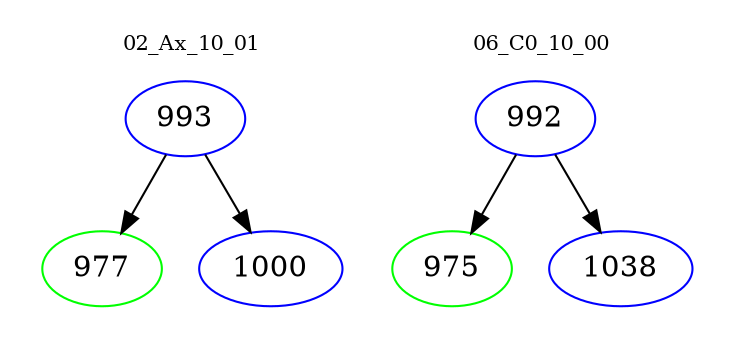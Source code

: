 digraph{
subgraph cluster_0 {
color = white
label = "02_Ax_10_01";
fontsize=10;
T0_993 [label="993", color="blue"]
T0_993 -> T0_977 [color="black"]
T0_977 [label="977", color="green"]
T0_993 -> T0_1000 [color="black"]
T0_1000 [label="1000", color="blue"]
}
subgraph cluster_1 {
color = white
label = "06_C0_10_00";
fontsize=10;
T1_992 [label="992", color="blue"]
T1_992 -> T1_975 [color="black"]
T1_975 [label="975", color="green"]
T1_992 -> T1_1038 [color="black"]
T1_1038 [label="1038", color="blue"]
}
}
